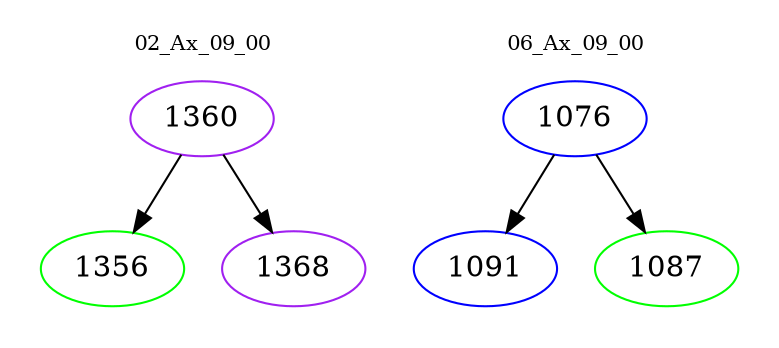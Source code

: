 digraph{
subgraph cluster_0 {
color = white
label = "02_Ax_09_00";
fontsize=10;
T0_1360 [label="1360", color="purple"]
T0_1360 -> T0_1356 [color="black"]
T0_1356 [label="1356", color="green"]
T0_1360 -> T0_1368 [color="black"]
T0_1368 [label="1368", color="purple"]
}
subgraph cluster_1 {
color = white
label = "06_Ax_09_00";
fontsize=10;
T1_1076 [label="1076", color="blue"]
T1_1076 -> T1_1091 [color="black"]
T1_1091 [label="1091", color="blue"]
T1_1076 -> T1_1087 [color="black"]
T1_1087 [label="1087", color="green"]
}
}
